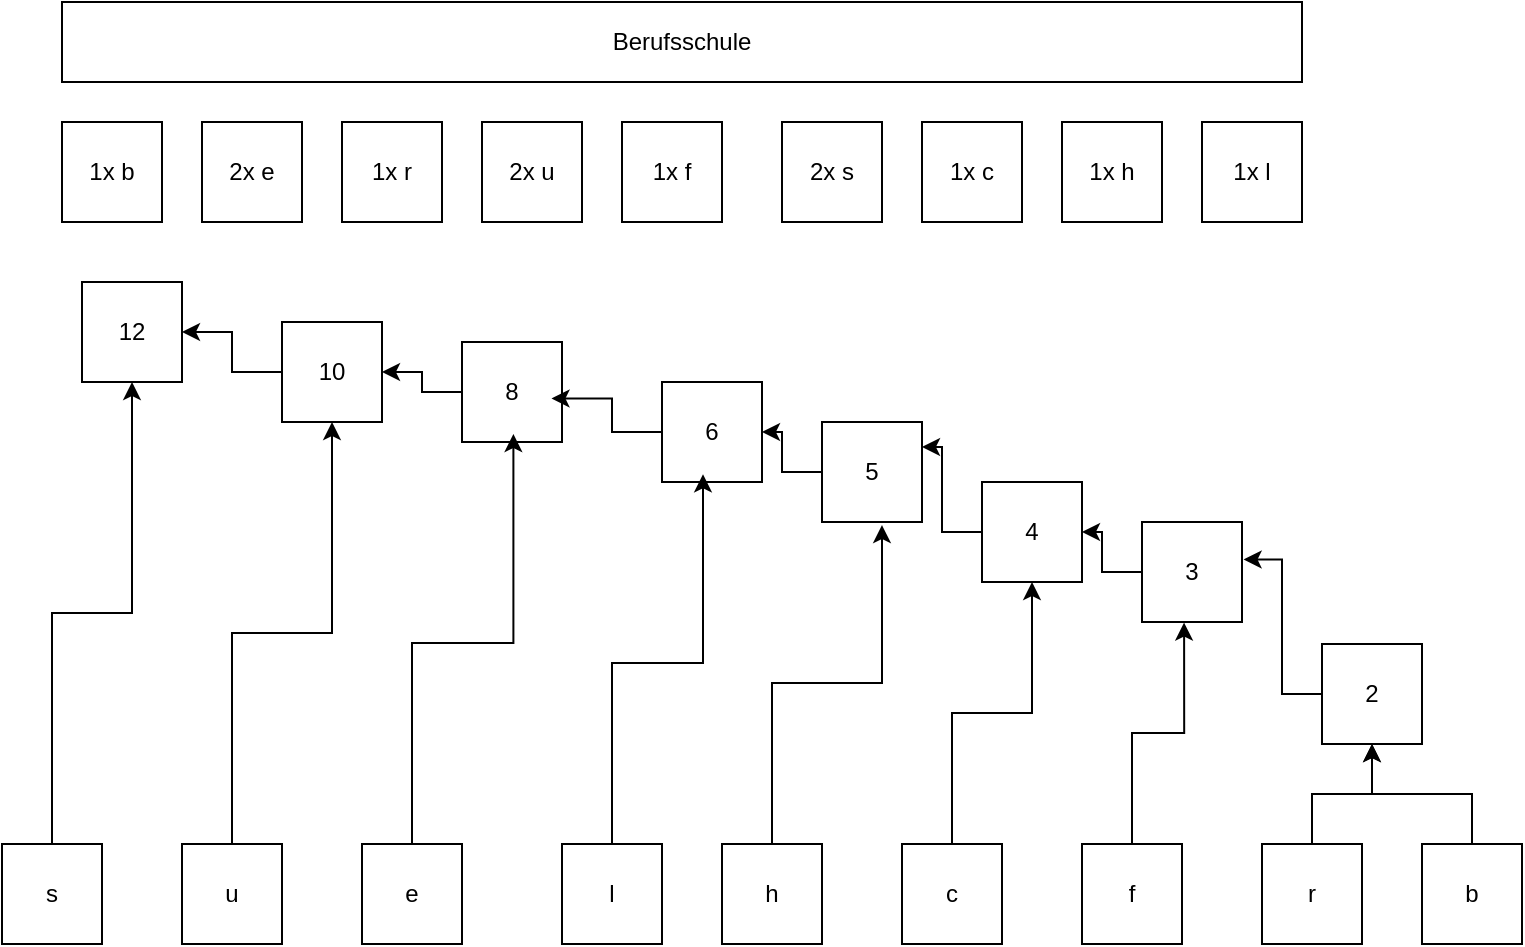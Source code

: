 <mxfile version="26.2.5">
  <diagram name="Seite-1" id="UYHotr6VyoTuE8C6EGZY">
    <mxGraphModel dx="1297" dy="748" grid="1" gridSize="10" guides="1" tooltips="1" connect="1" arrows="1" fold="1" page="1" pageScale="1" pageWidth="1654" pageHeight="2336" math="0" shadow="0">
      <root>
        <mxCell id="0" />
        <mxCell id="1" parent="0" />
        <mxCell id="lCX-YfIV8PXD4EPgx7yE-1" value="Berufsschule" style="rounded=0;whiteSpace=wrap;html=1;" vertex="1" parent="1">
          <mxGeometry x="220" y="120" width="620" height="40" as="geometry" />
        </mxCell>
        <mxCell id="lCX-YfIV8PXD4EPgx7yE-2" value="1x b" style="rounded=0;whiteSpace=wrap;html=1;" vertex="1" parent="1">
          <mxGeometry x="220" y="180" width="50" height="50" as="geometry" />
        </mxCell>
        <mxCell id="lCX-YfIV8PXD4EPgx7yE-3" value="2x e" style="rounded=0;whiteSpace=wrap;html=1;" vertex="1" parent="1">
          <mxGeometry x="290" y="180" width="50" height="50" as="geometry" />
        </mxCell>
        <mxCell id="lCX-YfIV8PXD4EPgx7yE-4" value="1x r" style="rounded=0;whiteSpace=wrap;html=1;" vertex="1" parent="1">
          <mxGeometry x="360" y="180" width="50" height="50" as="geometry" />
        </mxCell>
        <mxCell id="lCX-YfIV8PXD4EPgx7yE-5" value="2x u" style="rounded=0;whiteSpace=wrap;html=1;" vertex="1" parent="1">
          <mxGeometry x="430" y="180" width="50" height="50" as="geometry" />
        </mxCell>
        <mxCell id="lCX-YfIV8PXD4EPgx7yE-6" value="1x f" style="rounded=0;whiteSpace=wrap;html=1;" vertex="1" parent="1">
          <mxGeometry x="500" y="180" width="50" height="50" as="geometry" />
        </mxCell>
        <mxCell id="lCX-YfIV8PXD4EPgx7yE-7" value="2x s" style="rounded=0;whiteSpace=wrap;html=1;" vertex="1" parent="1">
          <mxGeometry x="580" y="180" width="50" height="50" as="geometry" />
        </mxCell>
        <mxCell id="lCX-YfIV8PXD4EPgx7yE-8" value="1x c" style="rounded=0;whiteSpace=wrap;html=1;" vertex="1" parent="1">
          <mxGeometry x="650" y="180" width="50" height="50" as="geometry" />
        </mxCell>
        <mxCell id="lCX-YfIV8PXD4EPgx7yE-9" value="1x h" style="rounded=0;whiteSpace=wrap;html=1;" vertex="1" parent="1">
          <mxGeometry x="720" y="180" width="50" height="50" as="geometry" />
        </mxCell>
        <mxCell id="lCX-YfIV8PXD4EPgx7yE-10" value="1x l" style="rounded=0;whiteSpace=wrap;html=1;" vertex="1" parent="1">
          <mxGeometry x="790" y="180" width="50" height="50" as="geometry" />
        </mxCell>
        <mxCell id="lCX-YfIV8PXD4EPgx7yE-16" style="edgeStyle=orthogonalEdgeStyle;rounded=0;orthogonalLoop=1;jettySize=auto;html=1;entryX=0.5;entryY=1;entryDx=0;entryDy=0;" edge="1" parent="1" source="lCX-YfIV8PXD4EPgx7yE-11" target="lCX-YfIV8PXD4EPgx7yE-13">
          <mxGeometry relative="1" as="geometry" />
        </mxCell>
        <mxCell id="lCX-YfIV8PXD4EPgx7yE-11" value="b" style="rounded=0;whiteSpace=wrap;html=1;" vertex="1" parent="1">
          <mxGeometry x="900" y="541" width="50" height="50" as="geometry" />
        </mxCell>
        <mxCell id="lCX-YfIV8PXD4EPgx7yE-15" style="edgeStyle=orthogonalEdgeStyle;rounded=0;orthogonalLoop=1;jettySize=auto;html=1;entryX=0.5;entryY=1;entryDx=0;entryDy=0;" edge="1" parent="1" source="lCX-YfIV8PXD4EPgx7yE-12" target="lCX-YfIV8PXD4EPgx7yE-13">
          <mxGeometry relative="1" as="geometry" />
        </mxCell>
        <mxCell id="lCX-YfIV8PXD4EPgx7yE-12" value="r" style="rounded=0;whiteSpace=wrap;html=1;" vertex="1" parent="1">
          <mxGeometry x="820" y="541" width="50" height="50" as="geometry" />
        </mxCell>
        <mxCell id="lCX-YfIV8PXD4EPgx7yE-13" value="2" style="rounded=0;whiteSpace=wrap;html=1;" vertex="1" parent="1">
          <mxGeometry x="850" y="441" width="50" height="50" as="geometry" />
        </mxCell>
        <mxCell id="lCX-YfIV8PXD4EPgx7yE-14" value="f" style="rounded=0;whiteSpace=wrap;html=1;" vertex="1" parent="1">
          <mxGeometry x="730" y="541" width="50" height="50" as="geometry" />
        </mxCell>
        <mxCell id="lCX-YfIV8PXD4EPgx7yE-22" style="edgeStyle=orthogonalEdgeStyle;rounded=0;orthogonalLoop=1;jettySize=auto;html=1;entryX=1;entryY=0.5;entryDx=0;entryDy=0;" edge="1" parent="1" source="lCX-YfIV8PXD4EPgx7yE-17" target="lCX-YfIV8PXD4EPgx7yE-21">
          <mxGeometry relative="1" as="geometry" />
        </mxCell>
        <mxCell id="lCX-YfIV8PXD4EPgx7yE-17" value="3" style="rounded=0;whiteSpace=wrap;html=1;" vertex="1" parent="1">
          <mxGeometry x="760" y="380" width="50" height="50" as="geometry" />
        </mxCell>
        <mxCell id="lCX-YfIV8PXD4EPgx7yE-18" style="edgeStyle=orthogonalEdgeStyle;rounded=0;orthogonalLoop=1;jettySize=auto;html=1;entryX=1.016;entryY=0.375;entryDx=0;entryDy=0;entryPerimeter=0;" edge="1" parent="1" source="lCX-YfIV8PXD4EPgx7yE-13" target="lCX-YfIV8PXD4EPgx7yE-17">
          <mxGeometry relative="1" as="geometry" />
        </mxCell>
        <mxCell id="lCX-YfIV8PXD4EPgx7yE-19" style="edgeStyle=orthogonalEdgeStyle;rounded=0;orthogonalLoop=1;jettySize=auto;html=1;entryX=0.421;entryY=1.006;entryDx=0;entryDy=0;entryPerimeter=0;" edge="1" parent="1" source="lCX-YfIV8PXD4EPgx7yE-14" target="lCX-YfIV8PXD4EPgx7yE-17">
          <mxGeometry relative="1" as="geometry" />
        </mxCell>
        <mxCell id="lCX-YfIV8PXD4EPgx7yE-23" style="edgeStyle=orthogonalEdgeStyle;rounded=0;orthogonalLoop=1;jettySize=auto;html=1;entryX=0.5;entryY=1;entryDx=0;entryDy=0;" edge="1" parent="1" source="lCX-YfIV8PXD4EPgx7yE-20" target="lCX-YfIV8PXD4EPgx7yE-21">
          <mxGeometry relative="1" as="geometry" />
        </mxCell>
        <mxCell id="lCX-YfIV8PXD4EPgx7yE-20" value="c" style="rounded=0;whiteSpace=wrap;html=1;" vertex="1" parent="1">
          <mxGeometry x="640" y="541" width="50" height="50" as="geometry" />
        </mxCell>
        <mxCell id="lCX-YfIV8PXD4EPgx7yE-27" style="edgeStyle=orthogonalEdgeStyle;rounded=0;orthogonalLoop=1;jettySize=auto;html=1;entryX=1;entryY=0.25;entryDx=0;entryDy=0;" edge="1" parent="1" source="lCX-YfIV8PXD4EPgx7yE-21" target="lCX-YfIV8PXD4EPgx7yE-24">
          <mxGeometry relative="1" as="geometry" />
        </mxCell>
        <mxCell id="lCX-YfIV8PXD4EPgx7yE-21" value="4" style="rounded=0;whiteSpace=wrap;html=1;" vertex="1" parent="1">
          <mxGeometry x="680" y="360" width="50" height="50" as="geometry" />
        </mxCell>
        <mxCell id="lCX-YfIV8PXD4EPgx7yE-29" style="edgeStyle=orthogonalEdgeStyle;rounded=0;orthogonalLoop=1;jettySize=auto;html=1;entryX=1;entryY=0.5;entryDx=0;entryDy=0;" edge="1" parent="1" source="lCX-YfIV8PXD4EPgx7yE-24" target="lCX-YfIV8PXD4EPgx7yE-28">
          <mxGeometry relative="1" as="geometry" />
        </mxCell>
        <mxCell id="lCX-YfIV8PXD4EPgx7yE-24" value="5" style="rounded=0;whiteSpace=wrap;html=1;" vertex="1" parent="1">
          <mxGeometry x="600" y="330" width="50" height="50" as="geometry" />
        </mxCell>
        <mxCell id="lCX-YfIV8PXD4EPgx7yE-25" value="h" style="rounded=0;whiteSpace=wrap;html=1;" vertex="1" parent="1">
          <mxGeometry x="550" y="541" width="50" height="50" as="geometry" />
        </mxCell>
        <mxCell id="lCX-YfIV8PXD4EPgx7yE-26" style="edgeStyle=orthogonalEdgeStyle;rounded=0;orthogonalLoop=1;jettySize=auto;html=1;entryX=0.6;entryY=1.031;entryDx=0;entryDy=0;entryPerimeter=0;" edge="1" parent="1" source="lCX-YfIV8PXD4EPgx7yE-25" target="lCX-YfIV8PXD4EPgx7yE-24">
          <mxGeometry relative="1" as="geometry" />
        </mxCell>
        <mxCell id="lCX-YfIV8PXD4EPgx7yE-28" value="6" style="rounded=0;whiteSpace=wrap;html=1;" vertex="1" parent="1">
          <mxGeometry x="520" y="310" width="50" height="50" as="geometry" />
        </mxCell>
        <mxCell id="lCX-YfIV8PXD4EPgx7yE-30" value="l" style="rounded=0;whiteSpace=wrap;html=1;" vertex="1" parent="1">
          <mxGeometry x="470" y="541" width="50" height="50" as="geometry" />
        </mxCell>
        <mxCell id="lCX-YfIV8PXD4EPgx7yE-31" style="edgeStyle=orthogonalEdgeStyle;rounded=0;orthogonalLoop=1;jettySize=auto;html=1;entryX=0.41;entryY=0.923;entryDx=0;entryDy=0;entryPerimeter=0;" edge="1" parent="1" source="lCX-YfIV8PXD4EPgx7yE-30" target="lCX-YfIV8PXD4EPgx7yE-28">
          <mxGeometry relative="1" as="geometry" />
        </mxCell>
        <mxCell id="lCX-YfIV8PXD4EPgx7yE-38" style="edgeStyle=orthogonalEdgeStyle;rounded=0;orthogonalLoop=1;jettySize=auto;html=1;entryX=1;entryY=0.5;entryDx=0;entryDy=0;" edge="1" parent="1" source="lCX-YfIV8PXD4EPgx7yE-32" target="lCX-YfIV8PXD4EPgx7yE-37">
          <mxGeometry relative="1" as="geometry" />
        </mxCell>
        <mxCell id="lCX-YfIV8PXD4EPgx7yE-32" value="8" style="rounded=0;whiteSpace=wrap;html=1;" vertex="1" parent="1">
          <mxGeometry x="420" y="290" width="50" height="50" as="geometry" />
        </mxCell>
        <mxCell id="lCX-YfIV8PXD4EPgx7yE-33" style="edgeStyle=orthogonalEdgeStyle;rounded=0;orthogonalLoop=1;jettySize=auto;html=1;entryX=0.895;entryY=0.565;entryDx=0;entryDy=0;entryPerimeter=0;" edge="1" parent="1" source="lCX-YfIV8PXD4EPgx7yE-28" target="lCX-YfIV8PXD4EPgx7yE-32">
          <mxGeometry relative="1" as="geometry" />
        </mxCell>
        <mxCell id="lCX-YfIV8PXD4EPgx7yE-34" value="e" style="rounded=0;whiteSpace=wrap;html=1;" vertex="1" parent="1">
          <mxGeometry x="370" y="541" width="50" height="50" as="geometry" />
        </mxCell>
        <mxCell id="lCX-YfIV8PXD4EPgx7yE-36" style="edgeStyle=orthogonalEdgeStyle;rounded=0;orthogonalLoop=1;jettySize=auto;html=1;entryX=0.514;entryY=0.92;entryDx=0;entryDy=0;entryPerimeter=0;" edge="1" parent="1" source="lCX-YfIV8PXD4EPgx7yE-34" target="lCX-YfIV8PXD4EPgx7yE-32">
          <mxGeometry relative="1" as="geometry" />
        </mxCell>
        <mxCell id="lCX-YfIV8PXD4EPgx7yE-42" style="edgeStyle=orthogonalEdgeStyle;rounded=0;orthogonalLoop=1;jettySize=auto;html=1;entryX=1;entryY=0.5;entryDx=0;entryDy=0;" edge="1" parent="1" source="lCX-YfIV8PXD4EPgx7yE-37" target="lCX-YfIV8PXD4EPgx7yE-41">
          <mxGeometry relative="1" as="geometry" />
        </mxCell>
        <mxCell id="lCX-YfIV8PXD4EPgx7yE-37" value="10" style="rounded=0;whiteSpace=wrap;html=1;" vertex="1" parent="1">
          <mxGeometry x="330" y="280" width="50" height="50" as="geometry" />
        </mxCell>
        <mxCell id="lCX-YfIV8PXD4EPgx7yE-40" style="edgeStyle=orthogonalEdgeStyle;rounded=0;orthogonalLoop=1;jettySize=auto;html=1;entryX=0.5;entryY=1;entryDx=0;entryDy=0;" edge="1" parent="1" source="lCX-YfIV8PXD4EPgx7yE-39" target="lCX-YfIV8PXD4EPgx7yE-37">
          <mxGeometry relative="1" as="geometry" />
        </mxCell>
        <mxCell id="lCX-YfIV8PXD4EPgx7yE-39" value="u" style="rounded=0;whiteSpace=wrap;html=1;" vertex="1" parent="1">
          <mxGeometry x="280" y="541" width="50" height="50" as="geometry" />
        </mxCell>
        <mxCell id="lCX-YfIV8PXD4EPgx7yE-41" value="12" style="rounded=0;whiteSpace=wrap;html=1;" vertex="1" parent="1">
          <mxGeometry x="230" y="260" width="50" height="50" as="geometry" />
        </mxCell>
        <mxCell id="lCX-YfIV8PXD4EPgx7yE-44" style="edgeStyle=orthogonalEdgeStyle;rounded=0;orthogonalLoop=1;jettySize=auto;html=1;entryX=0.5;entryY=1;entryDx=0;entryDy=0;" edge="1" parent="1" source="lCX-YfIV8PXD4EPgx7yE-43" target="lCX-YfIV8PXD4EPgx7yE-41">
          <mxGeometry relative="1" as="geometry" />
        </mxCell>
        <mxCell id="lCX-YfIV8PXD4EPgx7yE-43" value="s" style="rounded=0;whiteSpace=wrap;html=1;" vertex="1" parent="1">
          <mxGeometry x="190" y="541" width="50" height="50" as="geometry" />
        </mxCell>
      </root>
    </mxGraphModel>
  </diagram>
</mxfile>
